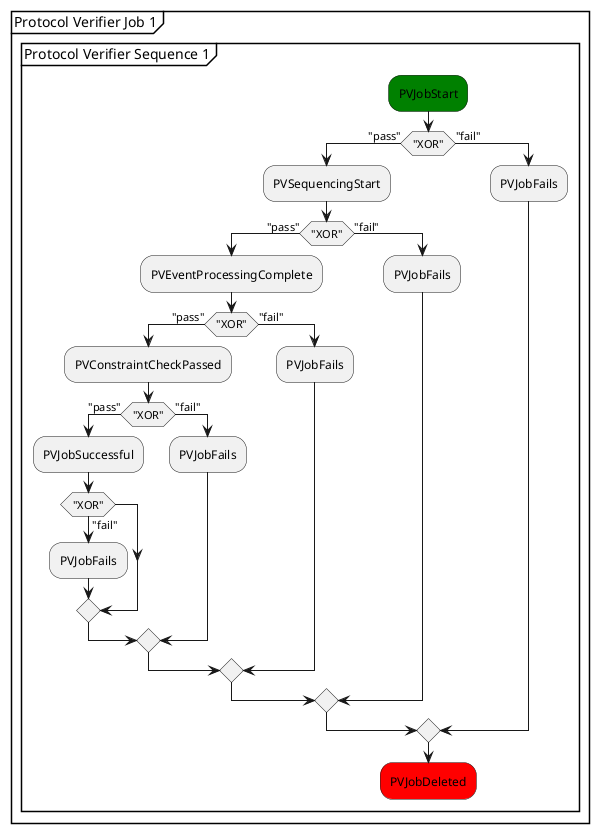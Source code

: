@startuml
partition "Protocol Verifier Job 1" {
  group "Protocol Verifier Sequence 1"
    #green:PVJobStart;
    if ("XOR") then ("pass")
      :PVSequencingStart;
      if ("XOR") then ("pass")
        :PVEventProcessingComplete;
        if ("XOR") then ("pass")
          :PVConstraintCheckPassed;
          if ("XOR") then ("pass")
            :PVJobSuccessful;
            if ("XOR") then ("fail")
              :PVJobFails;
            endif
          else ("fail")
            :PVJobFails;
          endif
        else ("fail")
          :PVJobFails;
        endif
      else ("fail")
        :PVJobFails;
      endif  
    else ("fail")
      :PVJobFails;
    endif  
    #red:PVJobDeleted;  
  end group
}
@enduml
